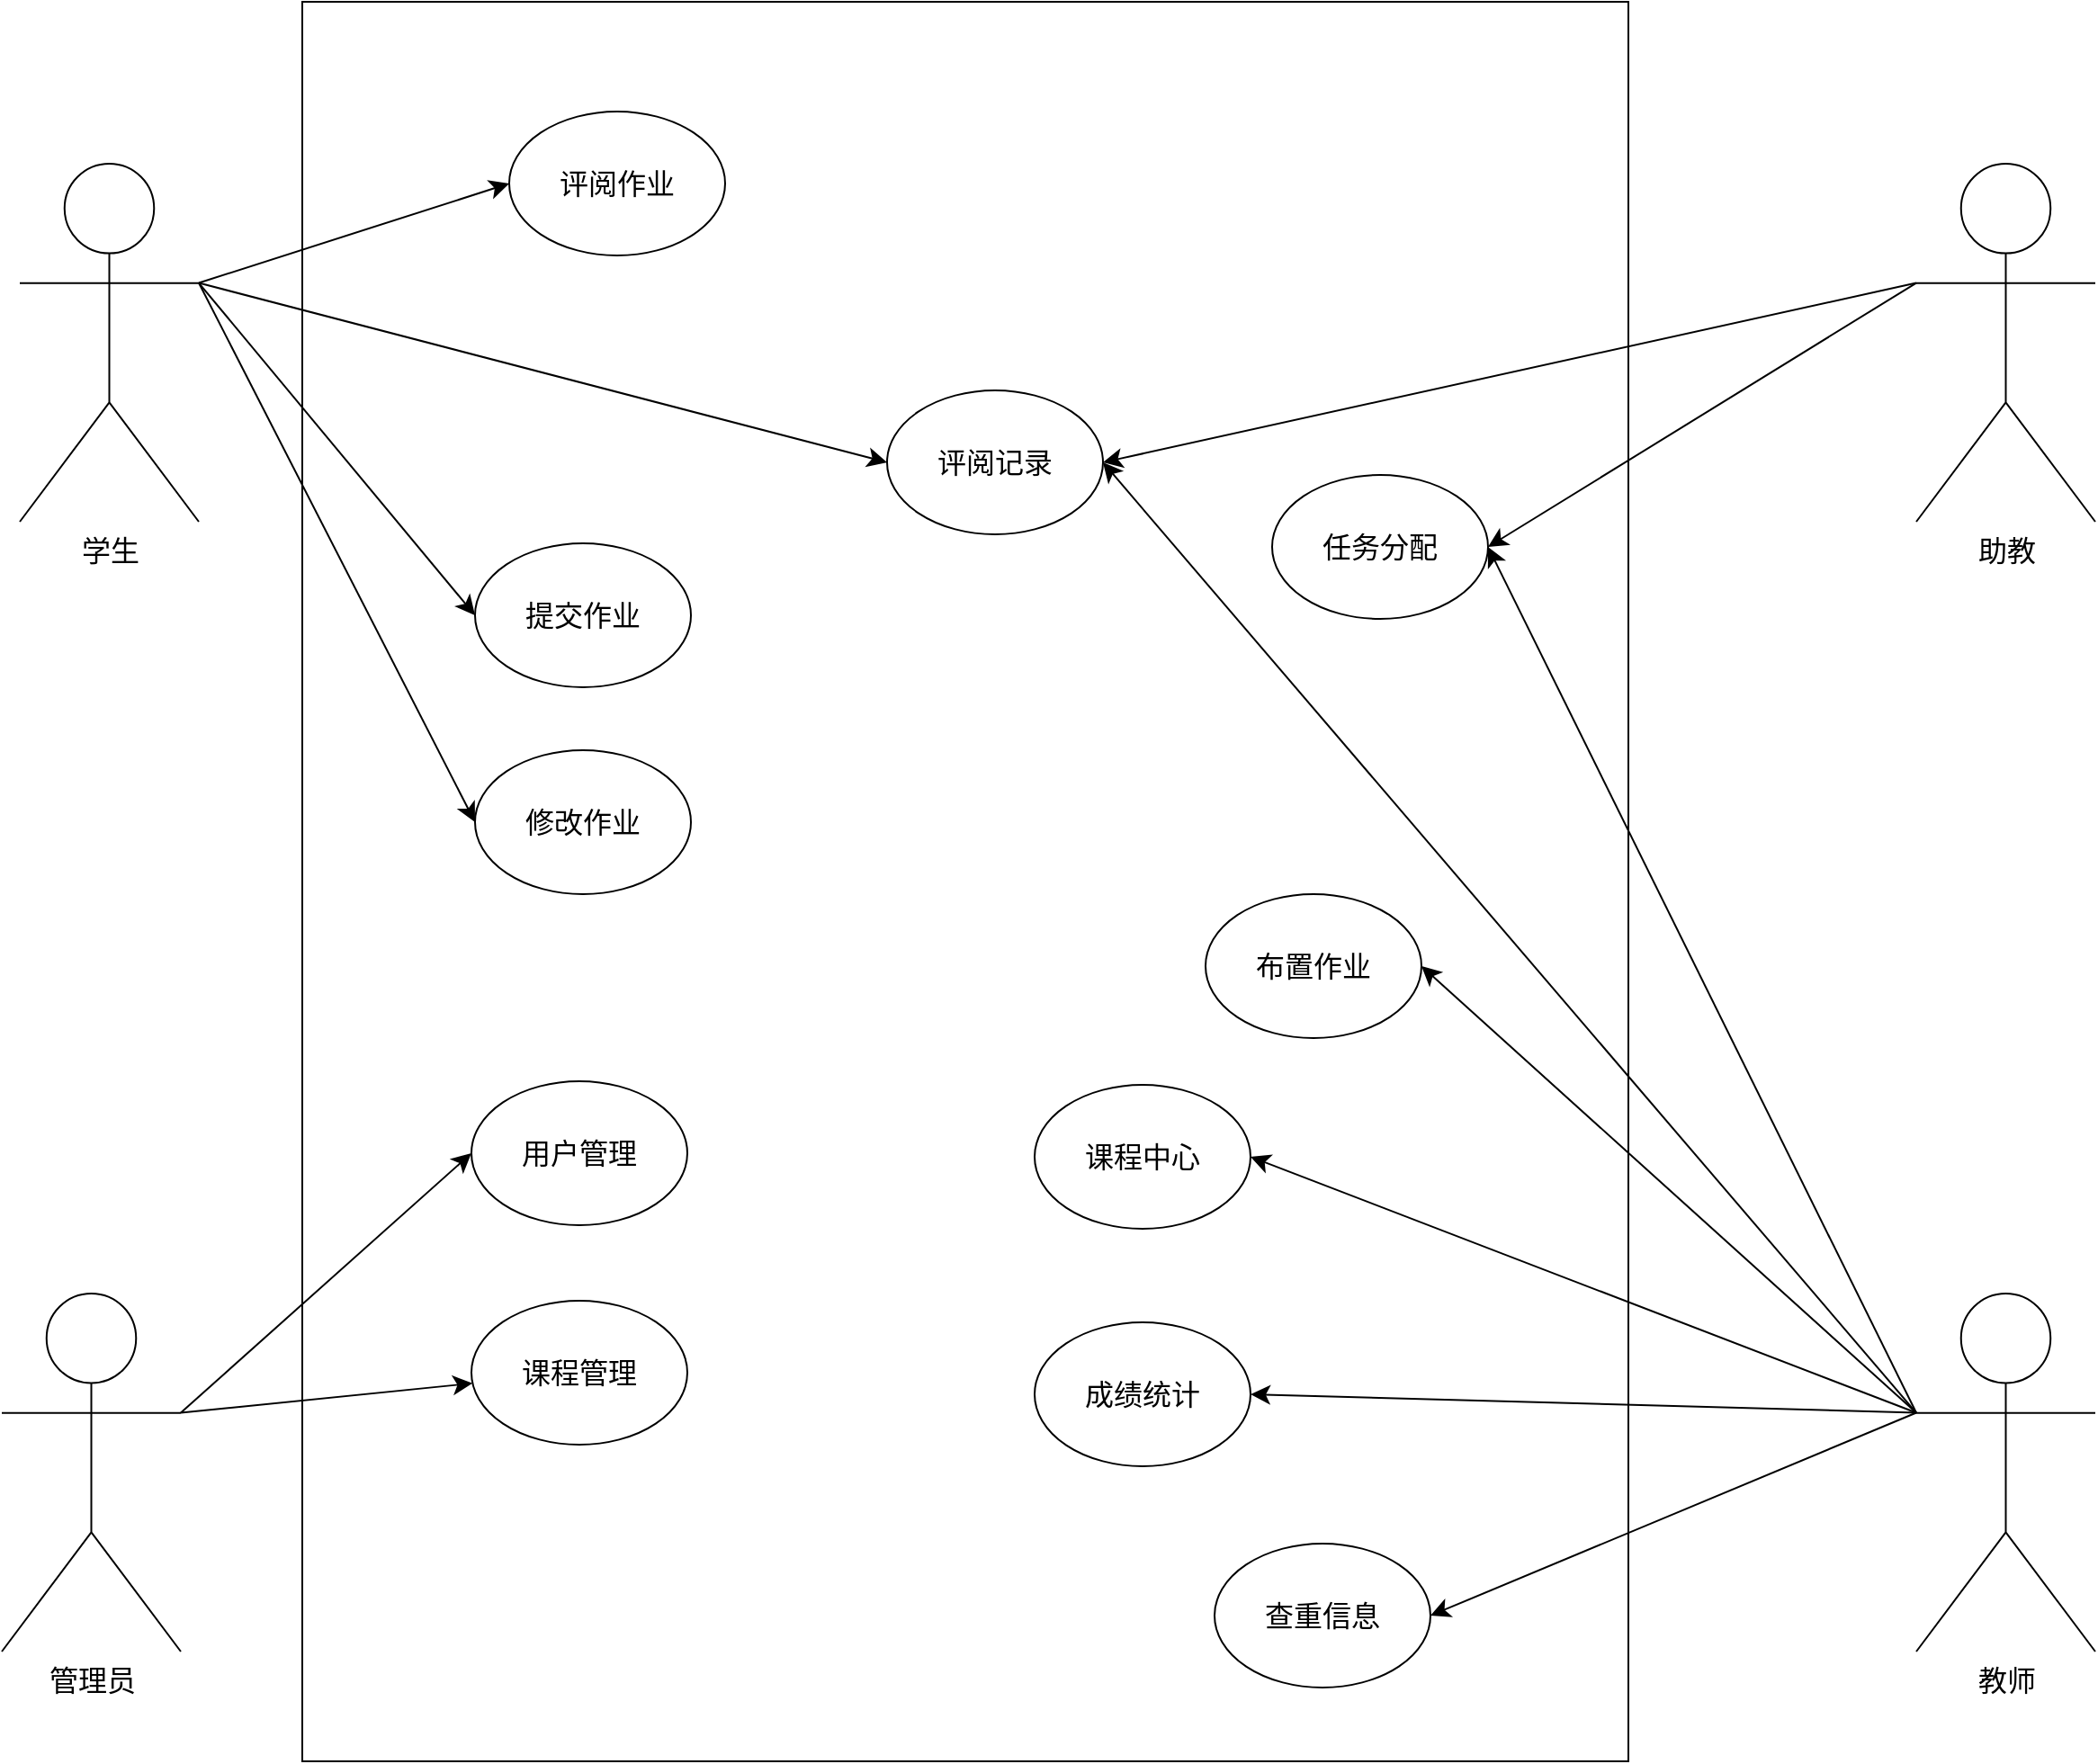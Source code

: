 <mxfile version="22.0.2" type="github">
  <diagram name="第 1 页" id="Yz72fU7CsbtHk8XkhW_7">
    <mxGraphModel dx="2409" dy="1574" grid="0" gridSize="10" guides="1" tooltips="1" connect="1" arrows="1" fold="1" page="0" pageScale="1" pageWidth="1169" pageHeight="1654" math="0" shadow="0">
      <root>
        <mxCell id="0" />
        <mxCell id="1" parent="0" />
        <mxCell id="frbzf2Re8OktmNJjhMXN-2" value="" style="rounded=0;whiteSpace=wrap;html=1;fontSize=16;" vertex="1" parent="1">
          <mxGeometry x="-413" y="-6" width="737" height="978" as="geometry" />
        </mxCell>
        <mxCell id="frbzf2Re8OktmNJjhMXN-18" style="edgeStyle=none;curved=1;rounded=0;orthogonalLoop=1;jettySize=auto;html=1;exitX=1;exitY=0.333;exitDx=0;exitDy=0;exitPerimeter=0;entryX=0;entryY=0.5;entryDx=0;entryDy=0;fontSize=12;startSize=8;endSize=8;" edge="1" parent="1" source="frbzf2Re8OktmNJjhMXN-3" target="frbzf2Re8OktmNJjhMXN-7">
          <mxGeometry relative="1" as="geometry" />
        </mxCell>
        <mxCell id="frbzf2Re8OktmNJjhMXN-19" style="edgeStyle=none;curved=1;rounded=0;orthogonalLoop=1;jettySize=auto;html=1;exitX=1;exitY=0.333;exitDx=0;exitDy=0;exitPerimeter=0;entryX=0;entryY=0.5;entryDx=0;entryDy=0;fontSize=12;startSize=8;endSize=8;" edge="1" parent="1" source="frbzf2Re8OktmNJjhMXN-3" target="frbzf2Re8OktmNJjhMXN-8">
          <mxGeometry relative="1" as="geometry" />
        </mxCell>
        <mxCell id="frbzf2Re8OktmNJjhMXN-20" style="edgeStyle=none;curved=1;rounded=0;orthogonalLoop=1;jettySize=auto;html=1;exitX=1;exitY=0.333;exitDx=0;exitDy=0;exitPerimeter=0;entryX=0;entryY=0.5;entryDx=0;entryDy=0;fontSize=12;startSize=8;endSize=8;" edge="1" parent="1" source="frbzf2Re8OktmNJjhMXN-3" target="frbzf2Re8OktmNJjhMXN-9">
          <mxGeometry relative="1" as="geometry" />
        </mxCell>
        <mxCell id="frbzf2Re8OktmNJjhMXN-21" style="edgeStyle=none;curved=1;rounded=0;orthogonalLoop=1;jettySize=auto;html=1;exitX=1;exitY=0.333;exitDx=0;exitDy=0;exitPerimeter=0;entryX=0;entryY=0.5;entryDx=0;entryDy=0;fontSize=12;startSize=8;endSize=8;" edge="1" parent="1" source="frbzf2Re8OktmNJjhMXN-3" target="frbzf2Re8OktmNJjhMXN-16">
          <mxGeometry relative="1" as="geometry" />
        </mxCell>
        <mxCell id="frbzf2Re8OktmNJjhMXN-3" value="学生" style="shape=umlActor;verticalLabelPosition=bottom;verticalAlign=top;html=1;outlineConnect=0;fontSize=16;" vertex="1" parent="1">
          <mxGeometry x="-570" y="84" width="99.5" height="199" as="geometry" />
        </mxCell>
        <mxCell id="frbzf2Re8OktmNJjhMXN-30" style="edgeStyle=none;curved=1;rounded=0;orthogonalLoop=1;jettySize=auto;html=1;exitX=1;exitY=0.333;exitDx=0;exitDy=0;exitPerimeter=0;entryX=0;entryY=0.5;entryDx=0;entryDy=0;fontSize=12;startSize=8;endSize=8;" edge="1" parent="1" source="frbzf2Re8OktmNJjhMXN-4" target="frbzf2Re8OktmNJjhMXN-14">
          <mxGeometry relative="1" as="geometry" />
        </mxCell>
        <mxCell id="frbzf2Re8OktmNJjhMXN-31" style="edgeStyle=none;curved=1;rounded=0;orthogonalLoop=1;jettySize=auto;html=1;exitX=1;exitY=0.333;exitDx=0;exitDy=0;exitPerimeter=0;fontSize=12;startSize=8;endSize=8;" edge="1" parent="1" source="frbzf2Re8OktmNJjhMXN-4" target="frbzf2Re8OktmNJjhMXN-15">
          <mxGeometry relative="1" as="geometry" />
        </mxCell>
        <mxCell id="frbzf2Re8OktmNJjhMXN-4" value="管理员" style="shape=umlActor;verticalLabelPosition=bottom;verticalAlign=top;html=1;outlineConnect=0;fontSize=16;" vertex="1" parent="1">
          <mxGeometry x="-580" y="712" width="99.5" height="199" as="geometry" />
        </mxCell>
        <mxCell id="frbzf2Re8OktmNJjhMXN-24" style="edgeStyle=none;curved=1;rounded=0;orthogonalLoop=1;jettySize=auto;html=1;exitX=0;exitY=0.333;exitDx=0;exitDy=0;exitPerimeter=0;entryX=1;entryY=0.5;entryDx=0;entryDy=0;fontSize=12;startSize=8;endSize=8;" edge="1" parent="1" source="frbzf2Re8OktmNJjhMXN-5" target="frbzf2Re8OktmNJjhMXN-8">
          <mxGeometry relative="1" as="geometry" />
        </mxCell>
        <mxCell id="frbzf2Re8OktmNJjhMXN-34" style="edgeStyle=none;curved=1;rounded=0;orthogonalLoop=1;jettySize=auto;html=1;exitX=0;exitY=0.333;exitDx=0;exitDy=0;exitPerimeter=0;entryX=1;entryY=0.5;entryDx=0;entryDy=0;fontSize=12;startSize=8;endSize=8;" edge="1" parent="1" source="frbzf2Re8OktmNJjhMXN-5" target="frbzf2Re8OktmNJjhMXN-13">
          <mxGeometry relative="1" as="geometry" />
        </mxCell>
        <mxCell id="frbzf2Re8OktmNJjhMXN-5" value="助教" style="shape=umlActor;verticalLabelPosition=bottom;verticalAlign=top;html=1;outlineConnect=0;fontSize=16;" vertex="1" parent="1">
          <mxGeometry x="484" y="84" width="99.5" height="199" as="geometry" />
        </mxCell>
        <mxCell id="frbzf2Re8OktmNJjhMXN-25" style="edgeStyle=none;curved=1;rounded=0;orthogonalLoop=1;jettySize=auto;html=1;exitX=0;exitY=0.333;exitDx=0;exitDy=0;exitPerimeter=0;entryX=1;entryY=0.5;entryDx=0;entryDy=0;fontSize=12;startSize=8;endSize=8;" edge="1" parent="1" source="frbzf2Re8OktmNJjhMXN-6" target="frbzf2Re8OktmNJjhMXN-8">
          <mxGeometry relative="1" as="geometry" />
        </mxCell>
        <mxCell id="frbzf2Re8OktmNJjhMXN-26" style="edgeStyle=none;curved=1;rounded=0;orthogonalLoop=1;jettySize=auto;html=1;exitX=0;exitY=0.333;exitDx=0;exitDy=0;exitPerimeter=0;entryX=1;entryY=0.5;entryDx=0;entryDy=0;fontSize=12;startSize=8;endSize=8;" edge="1" parent="1" source="frbzf2Re8OktmNJjhMXN-6" target="frbzf2Re8OktmNJjhMXN-10">
          <mxGeometry relative="1" as="geometry" />
        </mxCell>
        <mxCell id="frbzf2Re8OktmNJjhMXN-27" style="edgeStyle=none;curved=1;rounded=0;orthogonalLoop=1;jettySize=auto;html=1;exitX=0;exitY=0.333;exitDx=0;exitDy=0;exitPerimeter=0;entryX=1;entryY=0.5;entryDx=0;entryDy=0;fontSize=12;startSize=8;endSize=8;" edge="1" parent="1" source="frbzf2Re8OktmNJjhMXN-6" target="frbzf2Re8OktmNJjhMXN-11">
          <mxGeometry relative="1" as="geometry" />
        </mxCell>
        <mxCell id="frbzf2Re8OktmNJjhMXN-28" style="edgeStyle=none;curved=1;rounded=0;orthogonalLoop=1;jettySize=auto;html=1;exitX=0;exitY=0.333;exitDx=0;exitDy=0;exitPerimeter=0;entryX=1;entryY=0.5;entryDx=0;entryDy=0;fontSize=12;startSize=8;endSize=8;" edge="1" parent="1" source="frbzf2Re8OktmNJjhMXN-6" target="frbzf2Re8OktmNJjhMXN-12">
          <mxGeometry relative="1" as="geometry" />
        </mxCell>
        <mxCell id="frbzf2Re8OktmNJjhMXN-29" style="edgeStyle=none;curved=1;rounded=0;orthogonalLoop=1;jettySize=auto;html=1;exitX=0;exitY=0.333;exitDx=0;exitDy=0;exitPerimeter=0;entryX=1;entryY=0.5;entryDx=0;entryDy=0;fontSize=12;startSize=8;endSize=8;" edge="1" parent="1" source="frbzf2Re8OktmNJjhMXN-6" target="frbzf2Re8OktmNJjhMXN-13">
          <mxGeometry relative="1" as="geometry" />
        </mxCell>
        <mxCell id="frbzf2Re8OktmNJjhMXN-33" style="edgeStyle=none;curved=1;rounded=0;orthogonalLoop=1;jettySize=auto;html=1;exitX=0;exitY=0.333;exitDx=0;exitDy=0;exitPerimeter=0;entryX=1;entryY=0.5;entryDx=0;entryDy=0;fontSize=12;startSize=8;endSize=8;" edge="1" parent="1" source="frbzf2Re8OktmNJjhMXN-6" target="frbzf2Re8OktmNJjhMXN-32">
          <mxGeometry relative="1" as="geometry" />
        </mxCell>
        <mxCell id="frbzf2Re8OktmNJjhMXN-6" value="教师" style="shape=umlActor;verticalLabelPosition=bottom;verticalAlign=top;html=1;outlineConnect=0;fontSize=16;" vertex="1" parent="1">
          <mxGeometry x="484" y="712" width="99.5" height="199" as="geometry" />
        </mxCell>
        <mxCell id="frbzf2Re8OktmNJjhMXN-7" value="评阅作业" style="ellipse;whiteSpace=wrap;html=1;fontSize=16;" vertex="1" parent="1">
          <mxGeometry x="-298" y="55" width="120" height="80" as="geometry" />
        </mxCell>
        <mxCell id="frbzf2Re8OktmNJjhMXN-8" value="评阅记录" style="ellipse;whiteSpace=wrap;html=1;fontSize=16;" vertex="1" parent="1">
          <mxGeometry x="-88" y="210" width="120" height="80" as="geometry" />
        </mxCell>
        <mxCell id="frbzf2Re8OktmNJjhMXN-9" value="提交作业" style="ellipse;whiteSpace=wrap;html=1;fontSize=16;" vertex="1" parent="1">
          <mxGeometry x="-317" y="295" width="120" height="80" as="geometry" />
        </mxCell>
        <mxCell id="frbzf2Re8OktmNJjhMXN-10" value="布置作业" style="ellipse;whiteSpace=wrap;html=1;fontSize=16;" vertex="1" parent="1">
          <mxGeometry x="89" y="490" width="120" height="80" as="geometry" />
        </mxCell>
        <mxCell id="frbzf2Re8OktmNJjhMXN-11" value="课程中心" style="ellipse;whiteSpace=wrap;html=1;fontSize=16;" vertex="1" parent="1">
          <mxGeometry x="-6" y="596" width="120" height="80" as="geometry" />
        </mxCell>
        <mxCell id="frbzf2Re8OktmNJjhMXN-12" value="成绩统计" style="ellipse;whiteSpace=wrap;html=1;fontSize=16;" vertex="1" parent="1">
          <mxGeometry x="-6" y="728" width="120" height="80" as="geometry" />
        </mxCell>
        <mxCell id="frbzf2Re8OktmNJjhMXN-13" value="任务分配" style="ellipse;whiteSpace=wrap;html=1;fontSize=16;" vertex="1" parent="1">
          <mxGeometry x="126" y="257" width="120" height="80" as="geometry" />
        </mxCell>
        <mxCell id="frbzf2Re8OktmNJjhMXN-14" value="用户管理" style="ellipse;whiteSpace=wrap;html=1;fontSize=16;" vertex="1" parent="1">
          <mxGeometry x="-319" y="594" width="120" height="80" as="geometry" />
        </mxCell>
        <mxCell id="frbzf2Re8OktmNJjhMXN-15" value="课程管理" style="ellipse;whiteSpace=wrap;html=1;fontSize=16;" vertex="1" parent="1">
          <mxGeometry x="-319" y="716" width="120" height="80" as="geometry" />
        </mxCell>
        <mxCell id="frbzf2Re8OktmNJjhMXN-16" value="修改作业" style="ellipse;whiteSpace=wrap;html=1;fontSize=16;" vertex="1" parent="1">
          <mxGeometry x="-317" y="410" width="120" height="80" as="geometry" />
        </mxCell>
        <mxCell id="frbzf2Re8OktmNJjhMXN-32" value="查重信息" style="ellipse;whiteSpace=wrap;html=1;fontSize=16;" vertex="1" parent="1">
          <mxGeometry x="94" y="851" width="120" height="80" as="geometry" />
        </mxCell>
      </root>
    </mxGraphModel>
  </diagram>
</mxfile>
